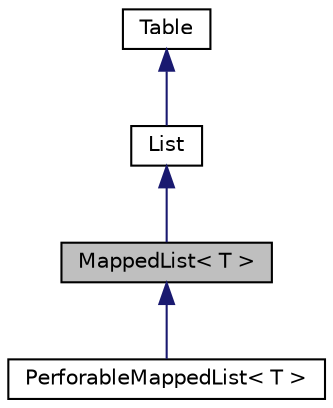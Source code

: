 digraph "MappedList&lt; T &gt;"
{
  edge [fontname="Helvetica",fontsize="10",labelfontname="Helvetica",labelfontsize="10"];
  node [fontname="Helvetica",fontsize="10",shape=record];
  Node1 [label="MappedList\< T \>",height=0.2,width=0.4,color="black", fillcolor="grey75", style="filled", fontcolor="black"];
  Node2 -> Node1 [dir="back",color="midnightblue",fontsize="10",style="solid"];
  Node2 [label="List",height=0.2,width=0.4,color="black", fillcolor="white", style="filled",URL="$classList.html"];
  Node3 -> Node2 [dir="back",color="midnightblue",fontsize="10",style="solid"];
  Node3 [label="Table",height=0.2,width=0.4,color="black", fillcolor="white", style="filled",URL="$classTable.html"];
  Node1 -> Node4 [dir="back",color="midnightblue",fontsize="10",style="solid"];
  Node4 [label="PerforableMappedList\< T \>",height=0.2,width=0.4,color="black", fillcolor="white", style="filled",URL="$classPerforableMappedList.html"];
}
